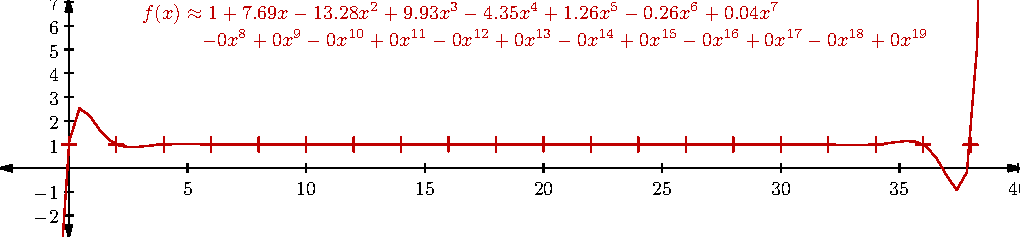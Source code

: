 /* File unicodetex not found. */

/* Geogebra to Asymptote conversion, documentation at artofproblemsolving.com/Wiki, go to User:Azjps/geogebra */
import graph; size(18cm); 
real labelscalefactor = 0.5; /* changes label-to-point distance */
pen dps = linewidth(0.7) + fontsize(10); defaultpen(dps); /* default pen style */ real xmin = -2.9, xmax = 40.1, ymin = -2.9, ymax = 7.1;  /* image dimensions */

Label laxis; laxis.p = fontsize(10); 
xaxis(xmin, xmax, Ticks(laxis, Step = 5, Size = 2, NoZero), Arrows(6), above = true); 
yaxis(ymin, ymax, Ticks(laxis, Step = 1, Size = 2, NoZero), Arrows(6), above = true); /* draws axes; NoZero hides '0' label */ 
/* draw figures */
draw(shift((0,1)) * scale(0.3) * ((0,1)--(0,-1)^^(1,0)--(-1,0)), heavyred); /* special point */
draw(shift((2,1)) * scale(0.3) * ((0,1)--(0,-1)^^(1,0)--(-1,0)), heavyred); /* special point */
draw(shift((4,1)) * scale(0.3) * ((0,1)--(0,-1)^^(1,0)--(-1,0)), heavyred); /* special point */
draw(shift((6,1)) * scale(0.3) * ((0,1)--(0,-1)^^(1,0)--(-1,0)), heavyred); /* special point */
draw(shift((8,1)) * scale(0.3) * ((0,1)--(0,-1)^^(1,0)--(-1,0)), heavyred); /* special point */
draw(shift((10,1)) * scale(0.3) * ((0,1)--(0,-1)^^(1,0)--(-1,0)), heavyred); /* special point */
draw(shift((12,1)) * scale(0.3) * ((0,1)--(0,-1)^^(1,0)--(-1,0)), heavyred); /* special point */
draw(shift((14,1)) * scale(0.3) * ((0,1)--(0,-1)^^(1,0)--(-1,0)), heavyred); /* special point */
draw(shift((16,1)) * scale(0.3) * ((0,1)--(0,-1)^^(1,0)--(-1,0)), heavyred); /* special point */
draw(shift((18,1)) * scale(0.3) * ((0,1)--(0,-1)^^(1,0)--(-1,0)), heavyred); /* special point */
draw(shift((20,1)) * scale(0.3) * ((0,1)--(0,-1)^^(1,0)--(-1,0)), heavyred); /* special point */
draw(shift((22,1)) * scale(0.3) * ((0,1)--(0,-1)^^(1,0)--(-1,0)), heavyred); /* special point */
draw(shift((24,1)) * scale(0.3) * ((0,1)--(0,-1)^^(1,0)--(-1,0)), heavyred); /* special point */
draw(shift((26,1)) * scale(0.3) * ((0,1)--(0,-1)^^(1,0)--(-1,0)), heavyred); /* special point */
draw(shift((28,1)) * scale(0.3) * ((0,1)--(0,-1)^^(1,0)--(-1,0)), heavyred); /* special point */
draw(shift((30,1)) * scale(0.3) * ((0,1)--(0,-1)^^(1,0)--(-1,0)), heavyred); /* special point */
draw(shift((32,0.99)) * scale(0.3) * ((0,1)--(0,-1)^^(1,0)--(-1,0)), heavyred); /* special point */
draw(shift((34,0.99)) * scale(0.3) * ((0,1)--(0,-1)^^(1,0)--(-1,0)), heavyred); /* special point */
draw(shift((36,0.99)) * scale(0.3) * ((0,1)--(0,-1)^^(1,0)--(-1,0)), heavyred); /* special point */
draw(shift((38,0.99)) * scale(0.3) * ((0,1)--(0,-1)^^(1,0)--(-1,0)), heavyred); /* special point */
real f1 (real x) {return 0.99987000000000003652189661806914955377578735351562500000000000000000000000000000000000000000000000000000000000000000000000000000000000000000000000000000000000000000000000000000000000000000000000000000 + 7.69371078078220982376933534396812319755554199218750000000000000000000000000000000000000000000000000000000000000000000000000000000000000000000000000000000000000000000000000000000000000000000000000000000 * x - 13.27666632433232507537468336522579193115234375000000000000000000000000000000000000000000000000000000000000000000000000000000000000000000000000000000000000000000000000000000000000000000000000000000000000 * x^2 + 9.93230299596725529909235774539411067962646484375000000000000000000000000000000000000000000000000000000000000000000000000000000000000000000000000000000000000000000000000000000000000000000000000000000000 * x^3 - 4.34545991815175280947869396186433732509613037109375000000000000000000000000000000000000000000000000000000000000000000000000000000000000000000000000000000000000000000000000000000000000000000000000000000 * x^4 + 1.25912392365353142942296926776180043816566467285156250000000000000000000000000000000000000000000000000000000000000000000000000000000000000000000000000000000000000000000000000000000000000000000000000000 * x^5 - 0.25858530304622251438928515199222601950168609619140625000000000000000000000000000000000000000000000000000000000000000000000000000000000000000000000000000000000000000000000000000000000000000000000000000 * x^6 + 0.03924019187930528895780213360922061838209629058837890625000000000000000000000000000000000000000000000000000000000000000000000000000000000000000000000000000000000000000000000000000000000000000000000000 * x^7 - 0.00452019904542140700531849262233663466759026050567626953125000000000000000000000000000000000000000000000000000000000000000000000000000000000000000000000000000000000000000000000000000000000000000000000 * x^8 + 0.00040223783581822339372457975059660384431481361389160156250000000000000000000000000000000000000000000000000000000000000000000000000000000000000000000000000000000000000000000000000000000000000000000000 * x^9 - 0.00002794696325490654648603626453162718235034844838082790374755859375000000000000000000000000000000000000000000000000000000000000000000000000000000000000000000000000000000000000000000000000000000000000 * x^10 + 0.00000152378368811875342480450200299824103922219364903867244720458984375000000000000000000000000000000000000000000000000000000000000000000000000000000000000000000000000000000000000000000000000000000000 * x^11 - 0.00000006519809671667471238168400666374013852077951014507561922073364257812500000000000000000000000000000000000000000000000000000000000000000000000000000000000000000000000000000000000000000000000000000 * x^12 + 0.00000000217730939129248725702820987405999159092218064870394300669431686401367187500000000000000000000000000000000000000000000000000000000000000000000000000000000000000000000000000000000000000000000000 * x^13 - 0.00000000005608306123549089324465350090226042380214810378902257070876657962799072265625000000000000000000000000000000000000000000000000000000000000000000000000000000000000000000000000000000000000000000 * x^14 + 0.00000000000109145948605273420825918844828090762603782504225335969749721698462963104248046875000000000000000000000000000000000000000000000000000000000000000000000000000000000000000000000000000000000000 * x^15 - 0.00000000000001550829078541547022169025909201742681215330926791651222629297990351915359497070312500000000000000000000000000000000000000000000000000000000000000000000000000000000000000000000000000000000 * x^16 + 0.00000000000000015169430231132640683720420473650293550294899989992064570643037768604699522256851196289062500000000000000000000000000000000000000000000000000000000000000000000000000000000000000000000000 * x^17 - 0.00000000000000000091260306374222462987478914719837560008869236497278630559915058029218926094472408294677734375000000000000000000000000000000000000000000000000000000000000000000000000000000000000000000 * x^18 + 0.00000000000000000000254410325138446770050321340615476819019266150754255664985514773235308894072659313678741455078125000000000000000000000000000000000000000000000000000000000000000000000000000000000000 * x^19;} 
draw(graph(f1,-2.99,39.99), heavyred); 
/* dots and labels */
label("$f(x) \approx 1 + 7.69x - 13.28x^2 + 9.93x^3 - 4.35x^4 + 1.26x^5 - 0.26x^6 + 0.04x^7 $", (3,6), NE * labelscalefactor,heavyred);
label("$- 0x^8 + 0x^9 - 0x^{10} + 0x^{11} - 0x^{12} + 0x^{13} - 0x^{14} + 0x^{15} - 0x^{16} + 0x^{17} - 0x^{18} + 0x^{19}$", (5.5,5), NE * labelscalefactor,heavyred); 
clip((xmin,ymin)--(xmin,ymax)--(xmax,ymax)--(xmax,ymin)--cycle); 
/* end of picture */